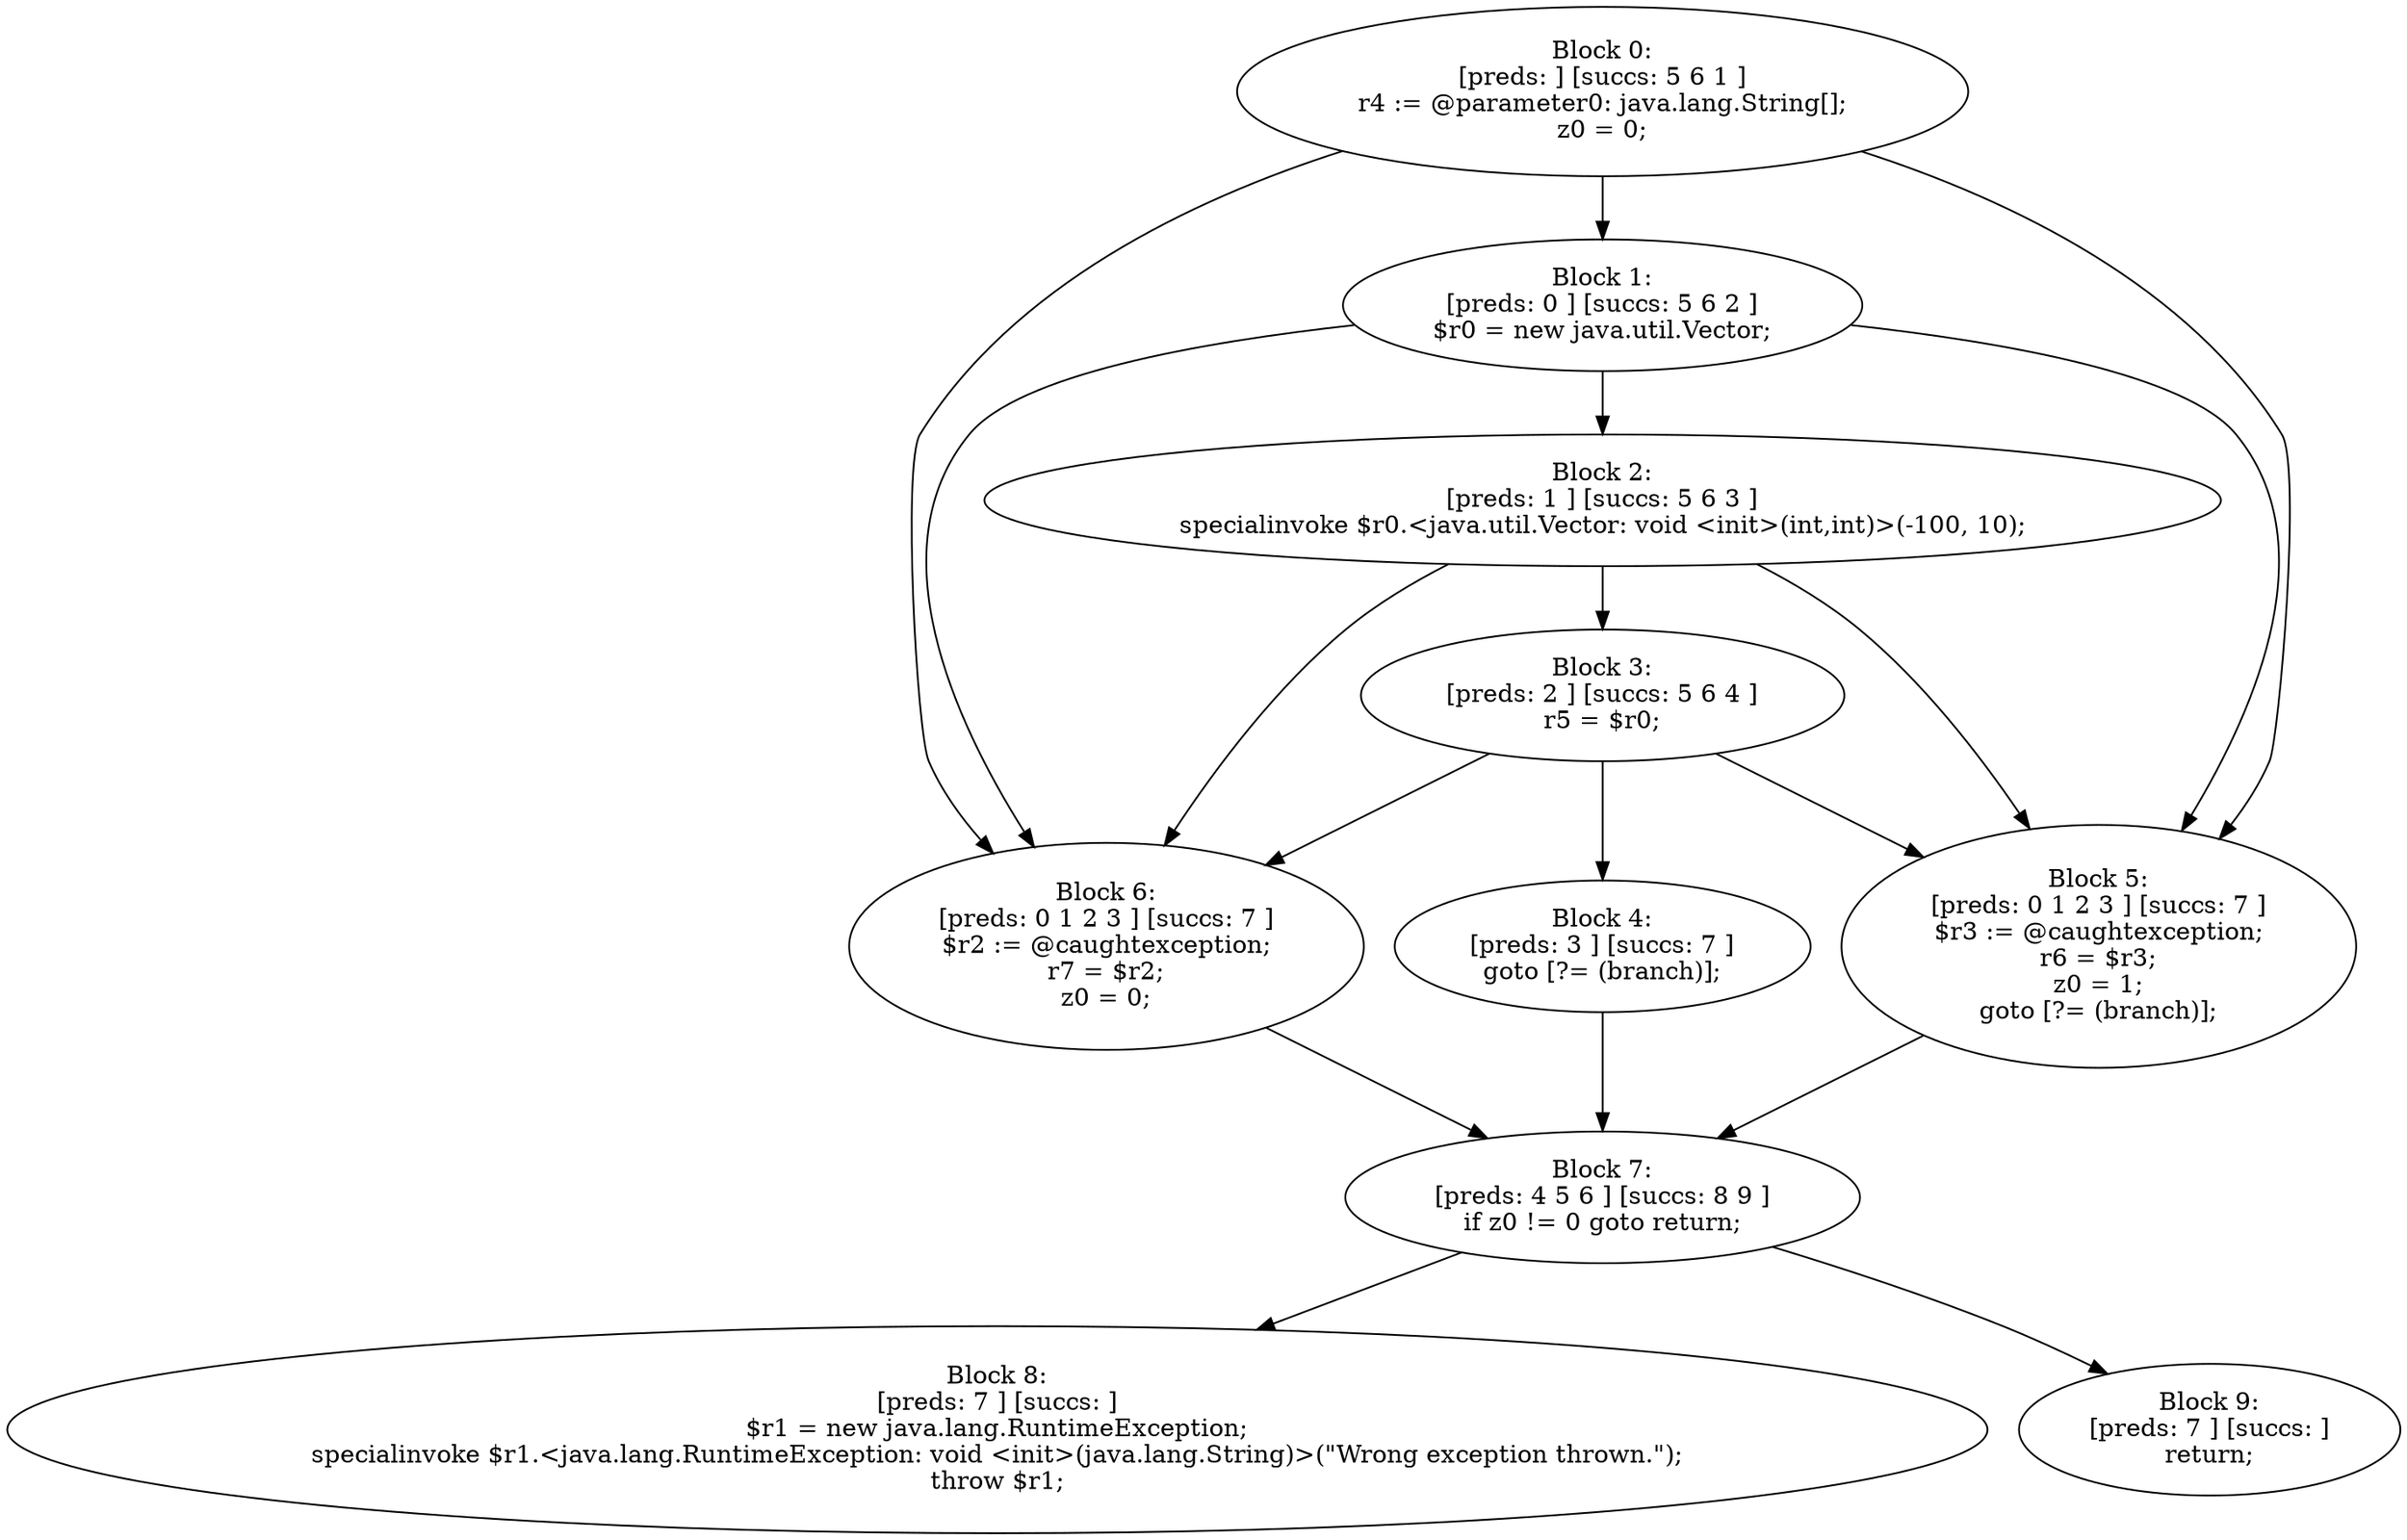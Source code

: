 digraph "unitGraph" {
    "Block 0:
[preds: ] [succs: 5 6 1 ]
r4 := @parameter0: java.lang.String[];
z0 = 0;
"
    "Block 1:
[preds: 0 ] [succs: 5 6 2 ]
$r0 = new java.util.Vector;
"
    "Block 2:
[preds: 1 ] [succs: 5 6 3 ]
specialinvoke $r0.<java.util.Vector: void <init>(int,int)>(-100, 10);
"
    "Block 3:
[preds: 2 ] [succs: 5 6 4 ]
r5 = $r0;
"
    "Block 4:
[preds: 3 ] [succs: 7 ]
goto [?= (branch)];
"
    "Block 5:
[preds: 0 1 2 3 ] [succs: 7 ]
$r3 := @caughtexception;
r6 = $r3;
z0 = 1;
goto [?= (branch)];
"
    "Block 6:
[preds: 0 1 2 3 ] [succs: 7 ]
$r2 := @caughtexception;
r7 = $r2;
z0 = 0;
"
    "Block 7:
[preds: 4 5 6 ] [succs: 8 9 ]
if z0 != 0 goto return;
"
    "Block 8:
[preds: 7 ] [succs: ]
$r1 = new java.lang.RuntimeException;
specialinvoke $r1.<java.lang.RuntimeException: void <init>(java.lang.String)>(\"Wrong exception thrown.\");
throw $r1;
"
    "Block 9:
[preds: 7 ] [succs: ]
return;
"
    "Block 0:
[preds: ] [succs: 5 6 1 ]
r4 := @parameter0: java.lang.String[];
z0 = 0;
"->"Block 5:
[preds: 0 1 2 3 ] [succs: 7 ]
$r3 := @caughtexception;
r6 = $r3;
z0 = 1;
goto [?= (branch)];
";
    "Block 0:
[preds: ] [succs: 5 6 1 ]
r4 := @parameter0: java.lang.String[];
z0 = 0;
"->"Block 6:
[preds: 0 1 2 3 ] [succs: 7 ]
$r2 := @caughtexception;
r7 = $r2;
z0 = 0;
";
    "Block 0:
[preds: ] [succs: 5 6 1 ]
r4 := @parameter0: java.lang.String[];
z0 = 0;
"->"Block 1:
[preds: 0 ] [succs: 5 6 2 ]
$r0 = new java.util.Vector;
";
    "Block 1:
[preds: 0 ] [succs: 5 6 2 ]
$r0 = new java.util.Vector;
"->"Block 5:
[preds: 0 1 2 3 ] [succs: 7 ]
$r3 := @caughtexception;
r6 = $r3;
z0 = 1;
goto [?= (branch)];
";
    "Block 1:
[preds: 0 ] [succs: 5 6 2 ]
$r0 = new java.util.Vector;
"->"Block 6:
[preds: 0 1 2 3 ] [succs: 7 ]
$r2 := @caughtexception;
r7 = $r2;
z0 = 0;
";
    "Block 1:
[preds: 0 ] [succs: 5 6 2 ]
$r0 = new java.util.Vector;
"->"Block 2:
[preds: 1 ] [succs: 5 6 3 ]
specialinvoke $r0.<java.util.Vector: void <init>(int,int)>(-100, 10);
";
    "Block 2:
[preds: 1 ] [succs: 5 6 3 ]
specialinvoke $r0.<java.util.Vector: void <init>(int,int)>(-100, 10);
"->"Block 5:
[preds: 0 1 2 3 ] [succs: 7 ]
$r3 := @caughtexception;
r6 = $r3;
z0 = 1;
goto [?= (branch)];
";
    "Block 2:
[preds: 1 ] [succs: 5 6 3 ]
specialinvoke $r0.<java.util.Vector: void <init>(int,int)>(-100, 10);
"->"Block 6:
[preds: 0 1 2 3 ] [succs: 7 ]
$r2 := @caughtexception;
r7 = $r2;
z0 = 0;
";
    "Block 2:
[preds: 1 ] [succs: 5 6 3 ]
specialinvoke $r0.<java.util.Vector: void <init>(int,int)>(-100, 10);
"->"Block 3:
[preds: 2 ] [succs: 5 6 4 ]
r5 = $r0;
";
    "Block 3:
[preds: 2 ] [succs: 5 6 4 ]
r5 = $r0;
"->"Block 5:
[preds: 0 1 2 3 ] [succs: 7 ]
$r3 := @caughtexception;
r6 = $r3;
z0 = 1;
goto [?= (branch)];
";
    "Block 3:
[preds: 2 ] [succs: 5 6 4 ]
r5 = $r0;
"->"Block 6:
[preds: 0 1 2 3 ] [succs: 7 ]
$r2 := @caughtexception;
r7 = $r2;
z0 = 0;
";
    "Block 3:
[preds: 2 ] [succs: 5 6 4 ]
r5 = $r0;
"->"Block 4:
[preds: 3 ] [succs: 7 ]
goto [?= (branch)];
";
    "Block 4:
[preds: 3 ] [succs: 7 ]
goto [?= (branch)];
"->"Block 7:
[preds: 4 5 6 ] [succs: 8 9 ]
if z0 != 0 goto return;
";
    "Block 5:
[preds: 0 1 2 3 ] [succs: 7 ]
$r3 := @caughtexception;
r6 = $r3;
z0 = 1;
goto [?= (branch)];
"->"Block 7:
[preds: 4 5 6 ] [succs: 8 9 ]
if z0 != 0 goto return;
";
    "Block 6:
[preds: 0 1 2 3 ] [succs: 7 ]
$r2 := @caughtexception;
r7 = $r2;
z0 = 0;
"->"Block 7:
[preds: 4 5 6 ] [succs: 8 9 ]
if z0 != 0 goto return;
";
    "Block 7:
[preds: 4 5 6 ] [succs: 8 9 ]
if z0 != 0 goto return;
"->"Block 8:
[preds: 7 ] [succs: ]
$r1 = new java.lang.RuntimeException;
specialinvoke $r1.<java.lang.RuntimeException: void <init>(java.lang.String)>(\"Wrong exception thrown.\");
throw $r1;
";
    "Block 7:
[preds: 4 5 6 ] [succs: 8 9 ]
if z0 != 0 goto return;
"->"Block 9:
[preds: 7 ] [succs: ]
return;
";
}
